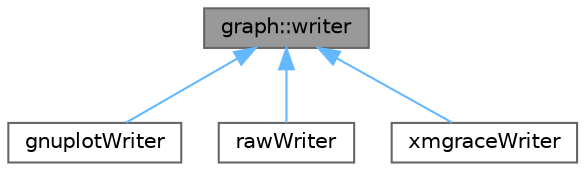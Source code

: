 digraph "graph::writer"
{
 // LATEX_PDF_SIZE
  bgcolor="transparent";
  edge [fontname=Helvetica,fontsize=10,labelfontname=Helvetica,labelfontsize=10];
  node [fontname=Helvetica,fontsize=10,shape=box,height=0.2,width=0.4];
  Node1 [id="Node000001",label="graph::writer",height=0.2,width=0.4,color="gray40", fillcolor="grey60", style="filled", fontcolor="black",tooltip=" "];
  Node1 -> Node2 [id="edge1_Node000001_Node000002",dir="back",color="steelblue1",style="solid",tooltip=" "];
  Node2 [id="Node000002",label="gnuplotWriter",height=0.2,width=0.4,color="gray40", fillcolor="white", style="filled",URL="$classFoam_1_1graphWriters_1_1gnuplotWriter.html",tooltip="Output in gnuplot (http://www.gnuplot.info) format."];
  Node1 -> Node3 [id="edge2_Node000001_Node000003",dir="back",color="steelblue1",style="solid",tooltip=" "];
  Node3 [id="Node000003",label="rawWriter",height=0.2,width=0.4,color="gray40", fillcolor="white", style="filled",URL="$classFoam_1_1graphWriters_1_1rawWriter.html",tooltip="A raw xy graph output."];
  Node1 -> Node4 [id="edge3_Node000001_Node000004",dir="back",color="steelblue1",style="solid",tooltip=" "];
  Node4 [id="Node000004",label="xmgraceWriter",height=0.2,width=0.4,color="gray40", fillcolor="white", style="filled",URL="$classFoam_1_1graphWriters_1_1xmgraceWriter.html",tooltip="Output and agr file for xmgrace (http://plasma-gate.weizmann.ac.il/Grace/)"];
}
